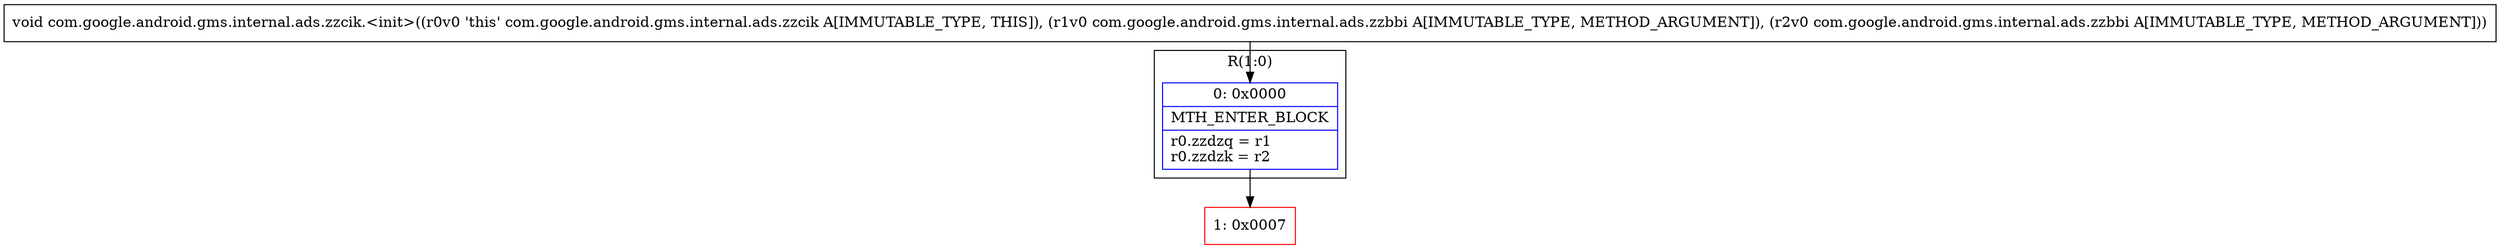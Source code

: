 digraph "CFG forcom.google.android.gms.internal.ads.zzcik.\<init\>(Lcom\/google\/android\/gms\/internal\/ads\/zzbbi;Lcom\/google\/android\/gms\/internal\/ads\/zzbbi;)V" {
subgraph cluster_Region_1372228048 {
label = "R(1:0)";
node [shape=record,color=blue];
Node_0 [shape=record,label="{0\:\ 0x0000|MTH_ENTER_BLOCK\l|r0.zzdzq = r1\lr0.zzdzk = r2\l}"];
}
Node_1 [shape=record,color=red,label="{1\:\ 0x0007}"];
MethodNode[shape=record,label="{void com.google.android.gms.internal.ads.zzcik.\<init\>((r0v0 'this' com.google.android.gms.internal.ads.zzcik A[IMMUTABLE_TYPE, THIS]), (r1v0 com.google.android.gms.internal.ads.zzbbi A[IMMUTABLE_TYPE, METHOD_ARGUMENT]), (r2v0 com.google.android.gms.internal.ads.zzbbi A[IMMUTABLE_TYPE, METHOD_ARGUMENT])) }"];
MethodNode -> Node_0;
Node_0 -> Node_1;
}

